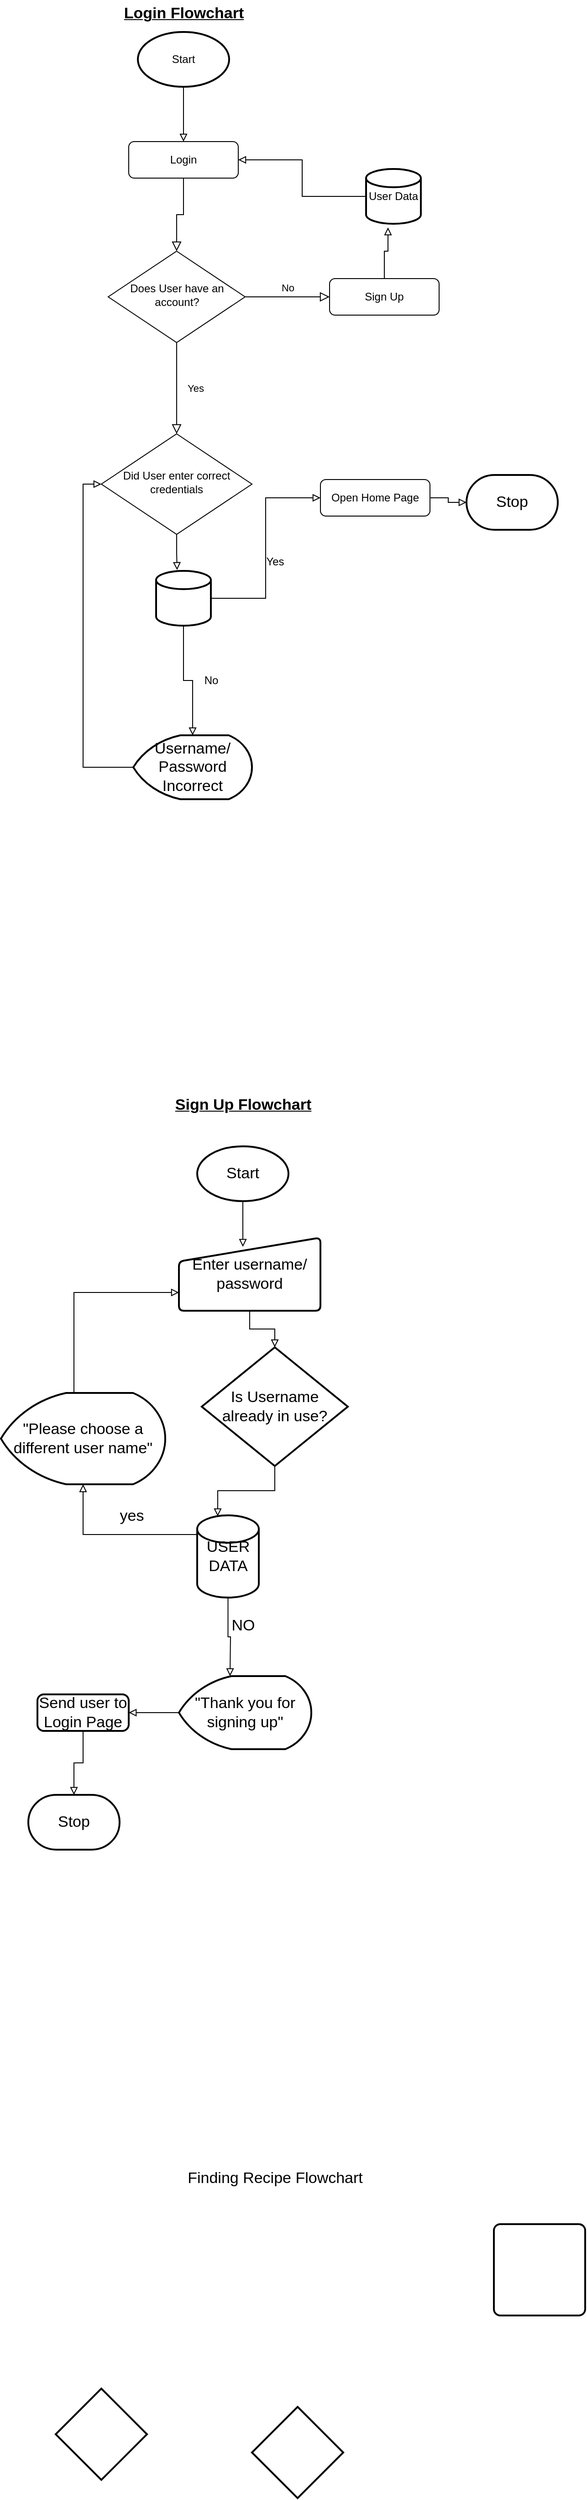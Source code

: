 <mxfile version="20.5.1" type="github">
  <diagram id="C5RBs43oDa-KdzZeNtuy" name="Page-1">
    <mxGraphModel dx="1426" dy="825" grid="1" gridSize="10" guides="1" tooltips="1" connect="1" arrows="1" fold="1" page="1" pageScale="1" pageWidth="827" pageHeight="1169" math="0" shadow="0">
      <root>
        <mxCell id="WIyWlLk6GJQsqaUBKTNV-0" />
        <mxCell id="WIyWlLk6GJQsqaUBKTNV-1" parent="WIyWlLk6GJQsqaUBKTNV-0" />
        <mxCell id="WIyWlLk6GJQsqaUBKTNV-2" value="" style="rounded=0;html=1;jettySize=auto;orthogonalLoop=1;fontSize=11;endArrow=block;endFill=0;endSize=8;strokeWidth=1;shadow=0;labelBackgroundColor=none;edgeStyle=orthogonalEdgeStyle;" parent="WIyWlLk6GJQsqaUBKTNV-1" source="WIyWlLk6GJQsqaUBKTNV-3" target="WIyWlLk6GJQsqaUBKTNV-6" edge="1">
          <mxGeometry relative="1" as="geometry" />
        </mxCell>
        <mxCell id="WIyWlLk6GJQsqaUBKTNV-3" value="Login" style="rounded=1;whiteSpace=wrap;html=1;fontSize=12;glass=0;strokeWidth=1;shadow=0;" parent="WIyWlLk6GJQsqaUBKTNV-1" vertex="1">
          <mxGeometry x="190" y="160" width="120" height="40" as="geometry" />
        </mxCell>
        <mxCell id="WIyWlLk6GJQsqaUBKTNV-4" value="Yes" style="rounded=0;html=1;jettySize=auto;orthogonalLoop=1;fontSize=11;endArrow=block;endFill=0;endSize=8;strokeWidth=1;shadow=0;labelBackgroundColor=none;edgeStyle=orthogonalEdgeStyle;" parent="WIyWlLk6GJQsqaUBKTNV-1" source="WIyWlLk6GJQsqaUBKTNV-6" target="WIyWlLk6GJQsqaUBKTNV-10" edge="1">
          <mxGeometry y="20" relative="1" as="geometry">
            <mxPoint as="offset" />
          </mxGeometry>
        </mxCell>
        <mxCell id="WIyWlLk6GJQsqaUBKTNV-5" value="No" style="edgeStyle=orthogonalEdgeStyle;rounded=0;html=1;jettySize=auto;orthogonalLoop=1;fontSize=11;endArrow=block;endFill=0;endSize=8;strokeWidth=1;shadow=0;labelBackgroundColor=none;" parent="WIyWlLk6GJQsqaUBKTNV-1" source="WIyWlLk6GJQsqaUBKTNV-6" target="WIyWlLk6GJQsqaUBKTNV-7" edge="1">
          <mxGeometry y="10" relative="1" as="geometry">
            <mxPoint as="offset" />
          </mxGeometry>
        </mxCell>
        <mxCell id="WIyWlLk6GJQsqaUBKTNV-6" value="Does User have an account?" style="rhombus;whiteSpace=wrap;html=1;shadow=0;fontFamily=Helvetica;fontSize=12;align=center;strokeWidth=1;spacing=6;spacingTop=-4;" parent="WIyWlLk6GJQsqaUBKTNV-1" vertex="1">
          <mxGeometry x="167.5" y="280" width="150" height="100" as="geometry" />
        </mxCell>
        <mxCell id="zoz8b2QCL0-8zAnl9fke-7" style="edgeStyle=orthogonalEdgeStyle;rounded=0;orthogonalLoop=1;jettySize=auto;html=1;entryX=0.4;entryY=1.067;entryDx=0;entryDy=0;entryPerimeter=0;endArrow=block;endFill=0;" edge="1" parent="WIyWlLk6GJQsqaUBKTNV-1" source="WIyWlLk6GJQsqaUBKTNV-7" target="zoz8b2QCL0-8zAnl9fke-6">
          <mxGeometry relative="1" as="geometry" />
        </mxCell>
        <mxCell id="WIyWlLk6GJQsqaUBKTNV-7" value="Sign Up" style="rounded=1;whiteSpace=wrap;html=1;fontSize=12;glass=0;strokeWidth=1;shadow=0;" parent="WIyWlLk6GJQsqaUBKTNV-1" vertex="1">
          <mxGeometry x="410" y="310" width="120" height="40" as="geometry" />
        </mxCell>
        <mxCell id="zoz8b2QCL0-8zAnl9fke-10" style="edgeStyle=orthogonalEdgeStyle;rounded=0;orthogonalLoop=1;jettySize=auto;html=1;entryX=0.383;entryY=-0.017;entryDx=0;entryDy=0;entryPerimeter=0;endArrow=block;endFill=0;" edge="1" parent="WIyWlLk6GJQsqaUBKTNV-1" source="WIyWlLk6GJQsqaUBKTNV-10" target="zoz8b2QCL0-8zAnl9fke-9">
          <mxGeometry relative="1" as="geometry" />
        </mxCell>
        <mxCell id="WIyWlLk6GJQsqaUBKTNV-10" value="Did User enter correct credentials" style="rhombus;whiteSpace=wrap;html=1;shadow=0;fontFamily=Helvetica;fontSize=12;align=center;strokeWidth=1;spacing=6;spacingTop=-4;" parent="WIyWlLk6GJQsqaUBKTNV-1" vertex="1">
          <mxGeometry x="160" y="480" width="165" height="110" as="geometry" />
        </mxCell>
        <mxCell id="zoz8b2QCL0-8zAnl9fke-5" style="edgeStyle=orthogonalEdgeStyle;rounded=0;orthogonalLoop=1;jettySize=auto;html=1;entryX=0;entryY=0.5;entryDx=0;entryDy=0;endArrow=block;endFill=0;exitX=0;exitY=0.5;exitDx=0;exitDy=0;exitPerimeter=0;" edge="1" parent="WIyWlLk6GJQsqaUBKTNV-1" source="zoz8b2QCL0-8zAnl9fke-23" target="WIyWlLk6GJQsqaUBKTNV-10">
          <mxGeometry relative="1" as="geometry">
            <mxPoint x="190" y="810" as="sourcePoint" />
          </mxGeometry>
        </mxCell>
        <mxCell id="zoz8b2QCL0-8zAnl9fke-28" style="edgeStyle=orthogonalEdgeStyle;rounded=0;orthogonalLoop=1;jettySize=auto;html=1;entryX=0;entryY=0.5;entryDx=0;entryDy=0;entryPerimeter=0;fontSize=17;endArrow=block;endFill=0;" edge="1" parent="WIyWlLk6GJQsqaUBKTNV-1" source="WIyWlLk6GJQsqaUBKTNV-12" target="zoz8b2QCL0-8zAnl9fke-27">
          <mxGeometry relative="1" as="geometry" />
        </mxCell>
        <mxCell id="WIyWlLk6GJQsqaUBKTNV-12" value="Open Home Page" style="rounded=1;whiteSpace=wrap;html=1;fontSize=12;glass=0;strokeWidth=1;shadow=0;" parent="WIyWlLk6GJQsqaUBKTNV-1" vertex="1">
          <mxGeometry x="400" y="530" width="120" height="40" as="geometry" />
        </mxCell>
        <mxCell id="zoz8b2QCL0-8zAnl9fke-3" style="edgeStyle=orthogonalEdgeStyle;rounded=0;orthogonalLoop=1;jettySize=auto;html=1;entryX=0.5;entryY=0;entryDx=0;entryDy=0;endArrow=block;endFill=0;" edge="1" parent="WIyWlLk6GJQsqaUBKTNV-1" source="zoz8b2QCL0-8zAnl9fke-2" target="WIyWlLk6GJQsqaUBKTNV-3">
          <mxGeometry relative="1" as="geometry" />
        </mxCell>
        <mxCell id="zoz8b2QCL0-8zAnl9fke-2" value="Start" style="strokeWidth=2;html=1;shape=mxgraph.flowchart.start_1;whiteSpace=wrap;" vertex="1" parent="WIyWlLk6GJQsqaUBKTNV-1">
          <mxGeometry x="200" y="40" width="100" height="60" as="geometry" />
        </mxCell>
        <mxCell id="zoz8b2QCL0-8zAnl9fke-8" style="edgeStyle=orthogonalEdgeStyle;rounded=0;orthogonalLoop=1;jettySize=auto;html=1;entryX=1;entryY=0.5;entryDx=0;entryDy=0;endArrow=block;endFill=0;" edge="1" parent="WIyWlLk6GJQsqaUBKTNV-1" source="zoz8b2QCL0-8zAnl9fke-6" target="WIyWlLk6GJQsqaUBKTNV-3">
          <mxGeometry relative="1" as="geometry" />
        </mxCell>
        <mxCell id="zoz8b2QCL0-8zAnl9fke-6" value="User Data" style="strokeWidth=2;html=1;shape=mxgraph.flowchart.database;whiteSpace=wrap;" vertex="1" parent="WIyWlLk6GJQsqaUBKTNV-1">
          <mxGeometry x="450" y="190" width="60" height="60" as="geometry" />
        </mxCell>
        <mxCell id="zoz8b2QCL0-8zAnl9fke-11" style="edgeStyle=orthogonalEdgeStyle;rounded=0;orthogonalLoop=1;jettySize=auto;html=1;entryX=0;entryY=0.5;entryDx=0;entryDy=0;endArrow=block;endFill=0;" edge="1" parent="WIyWlLk6GJQsqaUBKTNV-1" source="zoz8b2QCL0-8zAnl9fke-9" target="WIyWlLk6GJQsqaUBKTNV-12">
          <mxGeometry relative="1" as="geometry" />
        </mxCell>
        <mxCell id="zoz8b2QCL0-8zAnl9fke-12" style="edgeStyle=orthogonalEdgeStyle;rounded=0;orthogonalLoop=1;jettySize=auto;html=1;entryX=0.5;entryY=0;entryDx=0;entryDy=0;endArrow=block;endFill=0;entryPerimeter=0;" edge="1" parent="WIyWlLk6GJQsqaUBKTNV-1" source="zoz8b2QCL0-8zAnl9fke-9" target="zoz8b2QCL0-8zAnl9fke-23">
          <mxGeometry relative="1" as="geometry">
            <mxPoint x="250" y="790" as="targetPoint" />
          </mxGeometry>
        </mxCell>
        <mxCell id="zoz8b2QCL0-8zAnl9fke-9" value="" style="strokeWidth=2;html=1;shape=mxgraph.flowchart.database;whiteSpace=wrap;" vertex="1" parent="WIyWlLk6GJQsqaUBKTNV-1">
          <mxGeometry x="220" y="630" width="60" height="60" as="geometry" />
        </mxCell>
        <mxCell id="zoz8b2QCL0-8zAnl9fke-13" value="Yes" style="text;html=1;align=center;verticalAlign=middle;resizable=0;points=[];autosize=1;strokeColor=none;fillColor=none;" vertex="1" parent="WIyWlLk6GJQsqaUBKTNV-1">
          <mxGeometry x="330" y="605" width="40" height="30" as="geometry" />
        </mxCell>
        <mxCell id="zoz8b2QCL0-8zAnl9fke-14" value="No" style="text;html=1;align=center;verticalAlign=middle;resizable=0;points=[];autosize=1;strokeColor=none;fillColor=none;" vertex="1" parent="WIyWlLk6GJQsqaUBKTNV-1">
          <mxGeometry x="260" y="735" width="40" height="30" as="geometry" />
        </mxCell>
        <mxCell id="zoz8b2QCL0-8zAnl9fke-17" value="&lt;b&gt;&lt;u&gt;&lt;font style=&quot;font-size: 17px;&quot;&gt;Login Flowchart&lt;/font&gt;&lt;/u&gt;&lt;/b&gt;" style="text;html=1;align=center;verticalAlign=middle;resizable=0;points=[];autosize=1;strokeColor=none;fillColor=none;" vertex="1" parent="WIyWlLk6GJQsqaUBKTNV-1">
          <mxGeometry x="175" y="5" width="150" height="30" as="geometry" />
        </mxCell>
        <mxCell id="zoz8b2QCL0-8zAnl9fke-20" value="&lt;b&gt;&lt;u&gt;Sign Up Flowchart&lt;/u&gt;&lt;/b&gt;" style="text;html=1;align=center;verticalAlign=middle;resizable=0;points=[];autosize=1;strokeColor=none;fillColor=none;fontSize=17;" vertex="1" parent="WIyWlLk6GJQsqaUBKTNV-1">
          <mxGeometry x="230" y="1200" width="170" height="30" as="geometry" />
        </mxCell>
        <mxCell id="zoz8b2QCL0-8zAnl9fke-30" style="edgeStyle=orthogonalEdgeStyle;rounded=0;orthogonalLoop=1;jettySize=auto;html=1;entryX=0.452;entryY=0.125;entryDx=0;entryDy=0;entryPerimeter=0;fontSize=17;endArrow=block;endFill=0;" edge="1" parent="WIyWlLk6GJQsqaUBKTNV-1" source="zoz8b2QCL0-8zAnl9fke-21" target="zoz8b2QCL0-8zAnl9fke-22">
          <mxGeometry relative="1" as="geometry" />
        </mxCell>
        <mxCell id="zoz8b2QCL0-8zAnl9fke-21" value="Start" style="strokeWidth=2;html=1;shape=mxgraph.flowchart.start_1;whiteSpace=wrap;fontSize=17;" vertex="1" parent="WIyWlLk6GJQsqaUBKTNV-1">
          <mxGeometry x="265" y="1260" width="100" height="60" as="geometry" />
        </mxCell>
        <mxCell id="zoz8b2QCL0-8zAnl9fke-31" style="edgeStyle=orthogonalEdgeStyle;rounded=0;orthogonalLoop=1;jettySize=auto;html=1;entryX=0.5;entryY=0;entryDx=0;entryDy=0;entryPerimeter=0;fontSize=17;endArrow=block;endFill=0;" edge="1" parent="WIyWlLk6GJQsqaUBKTNV-1" source="zoz8b2QCL0-8zAnl9fke-22" target="zoz8b2QCL0-8zAnl9fke-24">
          <mxGeometry relative="1" as="geometry" />
        </mxCell>
        <mxCell id="zoz8b2QCL0-8zAnl9fke-22" value="Enter username/&lt;br&gt;password" style="html=1;strokeWidth=2;shape=manualInput;whiteSpace=wrap;rounded=1;size=26;arcSize=11;fontSize=17;" vertex="1" parent="WIyWlLk6GJQsqaUBKTNV-1">
          <mxGeometry x="245" y="1360" width="155" height="80" as="geometry" />
        </mxCell>
        <mxCell id="zoz8b2QCL0-8zAnl9fke-23" value="Username/&lt;br&gt;Password&lt;br&gt;Incorrect" style="strokeWidth=2;html=1;shape=mxgraph.flowchart.display;whiteSpace=wrap;fontSize=17;" vertex="1" parent="WIyWlLk6GJQsqaUBKTNV-1">
          <mxGeometry x="195" y="810" width="130" height="70" as="geometry" />
        </mxCell>
        <mxCell id="zoz8b2QCL0-8zAnl9fke-32" style="edgeStyle=orthogonalEdgeStyle;rounded=0;orthogonalLoop=1;jettySize=auto;html=1;entryX=0.333;entryY=0.011;entryDx=0;entryDy=0;entryPerimeter=0;fontSize=17;endArrow=block;endFill=0;" edge="1" parent="WIyWlLk6GJQsqaUBKTNV-1" source="zoz8b2QCL0-8zAnl9fke-24" target="zoz8b2QCL0-8zAnl9fke-25">
          <mxGeometry relative="1" as="geometry" />
        </mxCell>
        <mxCell id="zoz8b2QCL0-8zAnl9fke-24" value="Is Username &lt;br&gt;already in use?" style="strokeWidth=2;html=1;shape=mxgraph.flowchart.decision;whiteSpace=wrap;fontSize=17;" vertex="1" parent="WIyWlLk6GJQsqaUBKTNV-1">
          <mxGeometry x="270" y="1480" width="160" height="130" as="geometry" />
        </mxCell>
        <mxCell id="zoz8b2QCL0-8zAnl9fke-33" style="edgeStyle=orthogonalEdgeStyle;rounded=0;orthogonalLoop=1;jettySize=auto;html=1;entryX=0.354;entryY=0;entryDx=0;entryDy=0;entryPerimeter=0;fontSize=17;endArrow=block;endFill=0;" edge="1" parent="WIyWlLk6GJQsqaUBKTNV-1" source="zoz8b2QCL0-8zAnl9fke-25">
          <mxGeometry relative="1" as="geometry">
            <mxPoint x="300.95" y="1840" as="targetPoint" />
          </mxGeometry>
        </mxCell>
        <mxCell id="zoz8b2QCL0-8zAnl9fke-38" style="edgeStyle=orthogonalEdgeStyle;rounded=0;orthogonalLoop=1;jettySize=auto;html=1;entryX=0.5;entryY=1;entryDx=0;entryDy=0;entryPerimeter=0;fontSize=17;endArrow=block;endFill=0;" edge="1" parent="WIyWlLk6GJQsqaUBKTNV-1" source="zoz8b2QCL0-8zAnl9fke-25" target="zoz8b2QCL0-8zAnl9fke-35">
          <mxGeometry relative="1" as="geometry">
            <Array as="points">
              <mxPoint x="140" y="1685" />
            </Array>
          </mxGeometry>
        </mxCell>
        <mxCell id="zoz8b2QCL0-8zAnl9fke-25" value="USER DATA" style="strokeWidth=2;html=1;shape=mxgraph.flowchart.database;whiteSpace=wrap;fontSize=17;" vertex="1" parent="WIyWlLk6GJQsqaUBKTNV-1">
          <mxGeometry x="265" y="1664" width="67.5" height="90" as="geometry" />
        </mxCell>
        <mxCell id="zoz8b2QCL0-8zAnl9fke-37" style="edgeStyle=orthogonalEdgeStyle;rounded=0;orthogonalLoop=1;jettySize=auto;html=1;entryX=1;entryY=0.5;entryDx=0;entryDy=0;fontSize=17;endArrow=block;endFill=0;" edge="1" parent="WIyWlLk6GJQsqaUBKTNV-1" source="zoz8b2QCL0-8zAnl9fke-26" target="zoz8b2QCL0-8zAnl9fke-36">
          <mxGeometry relative="1" as="geometry" />
        </mxCell>
        <mxCell id="zoz8b2QCL0-8zAnl9fke-26" value="&quot;Thank you for signing up&quot;" style="strokeWidth=2;html=1;shape=mxgraph.flowchart.display;whiteSpace=wrap;fontSize=17;" vertex="1" parent="WIyWlLk6GJQsqaUBKTNV-1">
          <mxGeometry x="245" y="1840" width="145" height="80" as="geometry" />
        </mxCell>
        <mxCell id="zoz8b2QCL0-8zAnl9fke-27" value="Stop" style="strokeWidth=2;html=1;shape=mxgraph.flowchart.terminator;whiteSpace=wrap;fontSize=17;" vertex="1" parent="WIyWlLk6GJQsqaUBKTNV-1">
          <mxGeometry x="560" y="525" width="100" height="60" as="geometry" />
        </mxCell>
        <mxCell id="zoz8b2QCL0-8zAnl9fke-34" value="NO" style="text;html=1;align=center;verticalAlign=middle;resizable=0;points=[];autosize=1;strokeColor=none;fillColor=none;fontSize=17;" vertex="1" parent="WIyWlLk6GJQsqaUBKTNV-1">
          <mxGeometry x="290" y="1770" width="50" height="30" as="geometry" />
        </mxCell>
        <mxCell id="zoz8b2QCL0-8zAnl9fke-44" style="edgeStyle=orthogonalEdgeStyle;rounded=0;orthogonalLoop=1;jettySize=auto;html=1;fontSize=17;endArrow=block;endFill=0;entryX=0;entryY=0.75;entryDx=0;entryDy=0;" edge="1" parent="WIyWlLk6GJQsqaUBKTNV-1" source="zoz8b2QCL0-8zAnl9fke-35" target="zoz8b2QCL0-8zAnl9fke-22">
          <mxGeometry relative="1" as="geometry">
            <mxPoint x="240" y="1450" as="targetPoint" />
            <Array as="points">
              <mxPoint x="130" y="1420" />
            </Array>
          </mxGeometry>
        </mxCell>
        <mxCell id="zoz8b2QCL0-8zAnl9fke-35" value="&quot;Please choose a different user name&quot;" style="strokeWidth=2;html=1;shape=mxgraph.flowchart.display;whiteSpace=wrap;fontSize=17;" vertex="1" parent="WIyWlLk6GJQsqaUBKTNV-1">
          <mxGeometry x="50" y="1530" width="180" height="100" as="geometry" />
        </mxCell>
        <mxCell id="zoz8b2QCL0-8zAnl9fke-46" style="edgeStyle=orthogonalEdgeStyle;rounded=0;orthogonalLoop=1;jettySize=auto;html=1;fontSize=17;endArrow=block;endFill=0;" edge="1" parent="WIyWlLk6GJQsqaUBKTNV-1" source="zoz8b2QCL0-8zAnl9fke-36" target="zoz8b2QCL0-8zAnl9fke-45">
          <mxGeometry relative="1" as="geometry" />
        </mxCell>
        <mxCell id="zoz8b2QCL0-8zAnl9fke-36" value="Send user to Login Page" style="rounded=1;whiteSpace=wrap;html=1;absoluteArcSize=1;arcSize=14;strokeWidth=2;fontSize=17;" vertex="1" parent="WIyWlLk6GJQsqaUBKTNV-1">
          <mxGeometry x="90" y="1860" width="100" height="40" as="geometry" />
        </mxCell>
        <mxCell id="zoz8b2QCL0-8zAnl9fke-39" value="yes" style="text;html=1;align=center;verticalAlign=middle;resizable=0;points=[];autosize=1;strokeColor=none;fillColor=none;fontSize=17;" vertex="1" parent="WIyWlLk6GJQsqaUBKTNV-1">
          <mxGeometry x="167.5" y="1650" width="50" height="30" as="geometry" />
        </mxCell>
        <mxCell id="zoz8b2QCL0-8zAnl9fke-45" value="Stop" style="strokeWidth=2;html=1;shape=mxgraph.flowchart.terminator;whiteSpace=wrap;fontSize=17;" vertex="1" parent="WIyWlLk6GJQsqaUBKTNV-1">
          <mxGeometry x="80" y="1970" width="100" height="60" as="geometry" />
        </mxCell>
        <mxCell id="zoz8b2QCL0-8zAnl9fke-47" value="Finding Recipe Flowchart" style="text;html=1;align=center;verticalAlign=middle;resizable=0;points=[];autosize=1;strokeColor=none;fillColor=none;fontSize=17;" vertex="1" parent="WIyWlLk6GJQsqaUBKTNV-1">
          <mxGeometry x="240" y="2375" width="220" height="30" as="geometry" />
        </mxCell>
        <mxCell id="zoz8b2QCL0-8zAnl9fke-48" value="" style="rounded=1;whiteSpace=wrap;html=1;absoluteArcSize=1;arcSize=14;strokeWidth=2;fontSize=17;" vertex="1" parent="WIyWlLk6GJQsqaUBKTNV-1">
          <mxGeometry x="590" y="2440" width="100" height="100" as="geometry" />
        </mxCell>
        <mxCell id="zoz8b2QCL0-8zAnl9fke-49" value="" style="strokeWidth=2;html=1;shape=mxgraph.flowchart.decision;whiteSpace=wrap;fontSize=17;" vertex="1" parent="WIyWlLk6GJQsqaUBKTNV-1">
          <mxGeometry x="325" y="2640" width="100" height="100" as="geometry" />
        </mxCell>
        <mxCell id="zoz8b2QCL0-8zAnl9fke-50" value="" style="strokeWidth=2;html=1;shape=mxgraph.flowchart.decision;whiteSpace=wrap;fontSize=17;" vertex="1" parent="WIyWlLk6GJQsqaUBKTNV-1">
          <mxGeometry x="110" y="2620" width="100" height="100" as="geometry" />
        </mxCell>
      </root>
    </mxGraphModel>
  </diagram>
</mxfile>
